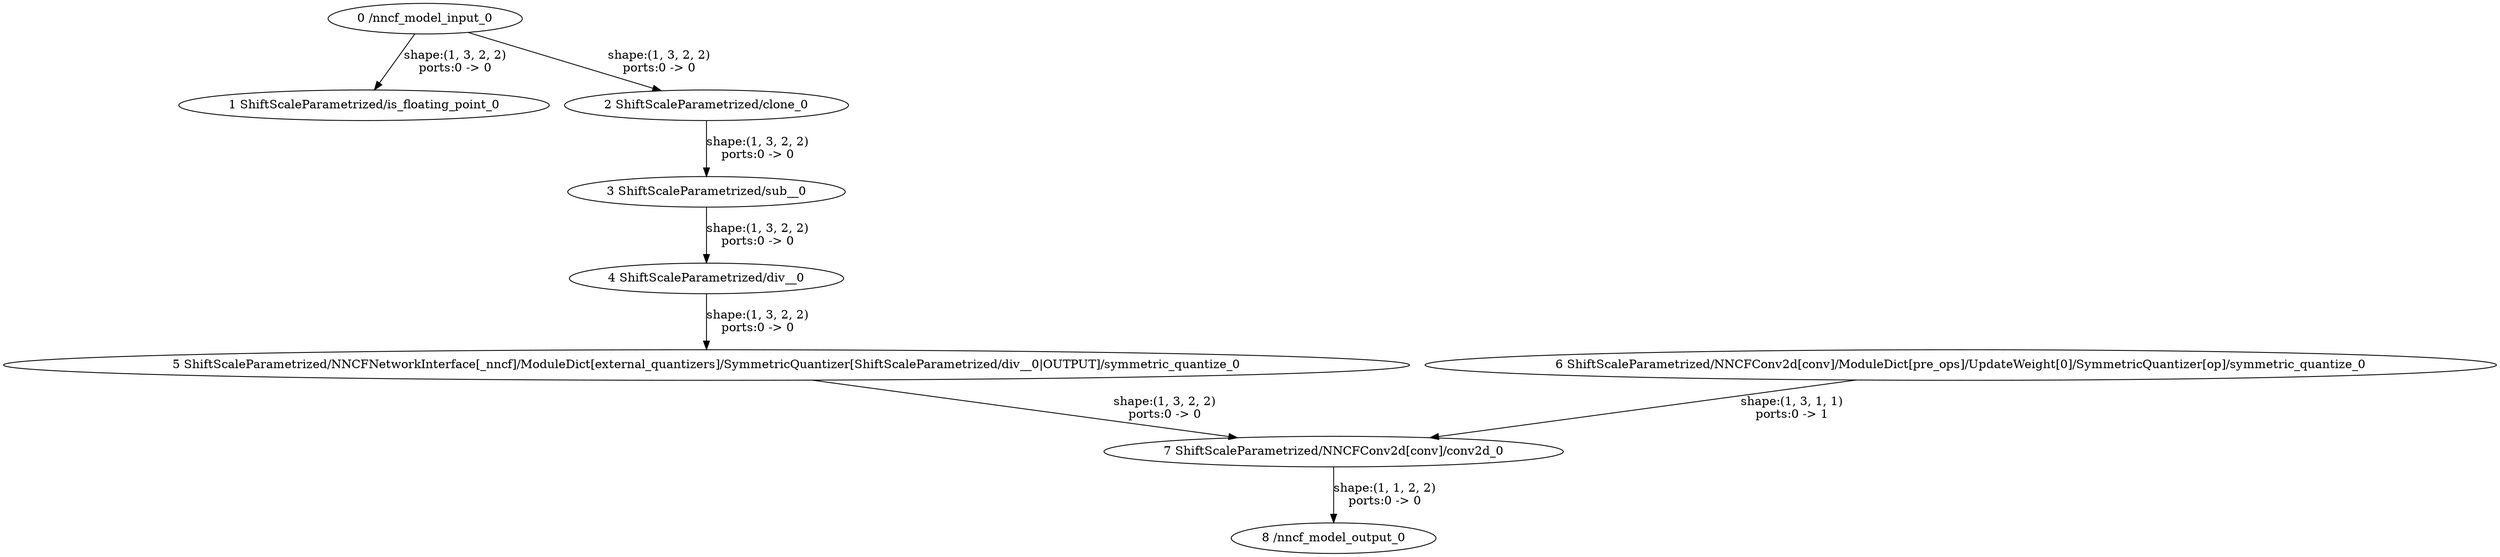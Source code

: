 strict digraph  {
"0 /nncf_model_input_0" [id=0, type=nncf_model_input];
"1 ShiftScaleParametrized/is_floating_point_0" [id=1, type=is_floating_point];
"2 ShiftScaleParametrized/clone_0" [id=2, type=clone];
"3 ShiftScaleParametrized/sub__0" [id=3, type=sub_];
"4 ShiftScaleParametrized/div__0" [id=4, type=div_];
"5 ShiftScaleParametrized/NNCFNetworkInterface[_nncf]/ModuleDict[external_quantizers]/SymmetricQuantizer[ShiftScaleParametrized/div__0|OUTPUT]/symmetric_quantize_0" [id=5, type=symmetric_quantize];
"6 ShiftScaleParametrized/NNCFConv2d[conv]/ModuleDict[pre_ops]/UpdateWeight[0]/SymmetricQuantizer[op]/symmetric_quantize_0" [id=6, type=symmetric_quantize];
"7 ShiftScaleParametrized/NNCFConv2d[conv]/conv2d_0" [id=7, type=conv2d];
"8 /nncf_model_output_0" [id=8, type=nncf_model_output];
"0 /nncf_model_input_0" -> "1 ShiftScaleParametrized/is_floating_point_0"  [label="shape:(1, 3, 2, 2)\nports:0 -> 0", style=solid];
"0 /nncf_model_input_0" -> "2 ShiftScaleParametrized/clone_0"  [label="shape:(1, 3, 2, 2)\nports:0 -> 0", style=solid];
"2 ShiftScaleParametrized/clone_0" -> "3 ShiftScaleParametrized/sub__0"  [label="shape:(1, 3, 2, 2)\nports:0 -> 0", style=solid];
"3 ShiftScaleParametrized/sub__0" -> "4 ShiftScaleParametrized/div__0"  [label="shape:(1, 3, 2, 2)\nports:0 -> 0", style=solid];
"4 ShiftScaleParametrized/div__0" -> "5 ShiftScaleParametrized/NNCFNetworkInterface[_nncf]/ModuleDict[external_quantizers]/SymmetricQuantizer[ShiftScaleParametrized/div__0|OUTPUT]/symmetric_quantize_0"  [label="shape:(1, 3, 2, 2)\nports:0 -> 0", style=solid];
"5 ShiftScaleParametrized/NNCFNetworkInterface[_nncf]/ModuleDict[external_quantizers]/SymmetricQuantizer[ShiftScaleParametrized/div__0|OUTPUT]/symmetric_quantize_0" -> "7 ShiftScaleParametrized/NNCFConv2d[conv]/conv2d_0"  [label="shape:(1, 3, 2, 2)\nports:0 -> 0", style=solid];
"6 ShiftScaleParametrized/NNCFConv2d[conv]/ModuleDict[pre_ops]/UpdateWeight[0]/SymmetricQuantizer[op]/symmetric_quantize_0" -> "7 ShiftScaleParametrized/NNCFConv2d[conv]/conv2d_0"  [label="shape:(1, 3, 1, 1)\nports:0 -> 1", style=solid];
"7 ShiftScaleParametrized/NNCFConv2d[conv]/conv2d_0" -> "8 /nncf_model_output_0"  [label="shape:(1, 1, 2, 2)\nports:0 -> 0", style=solid];
}
